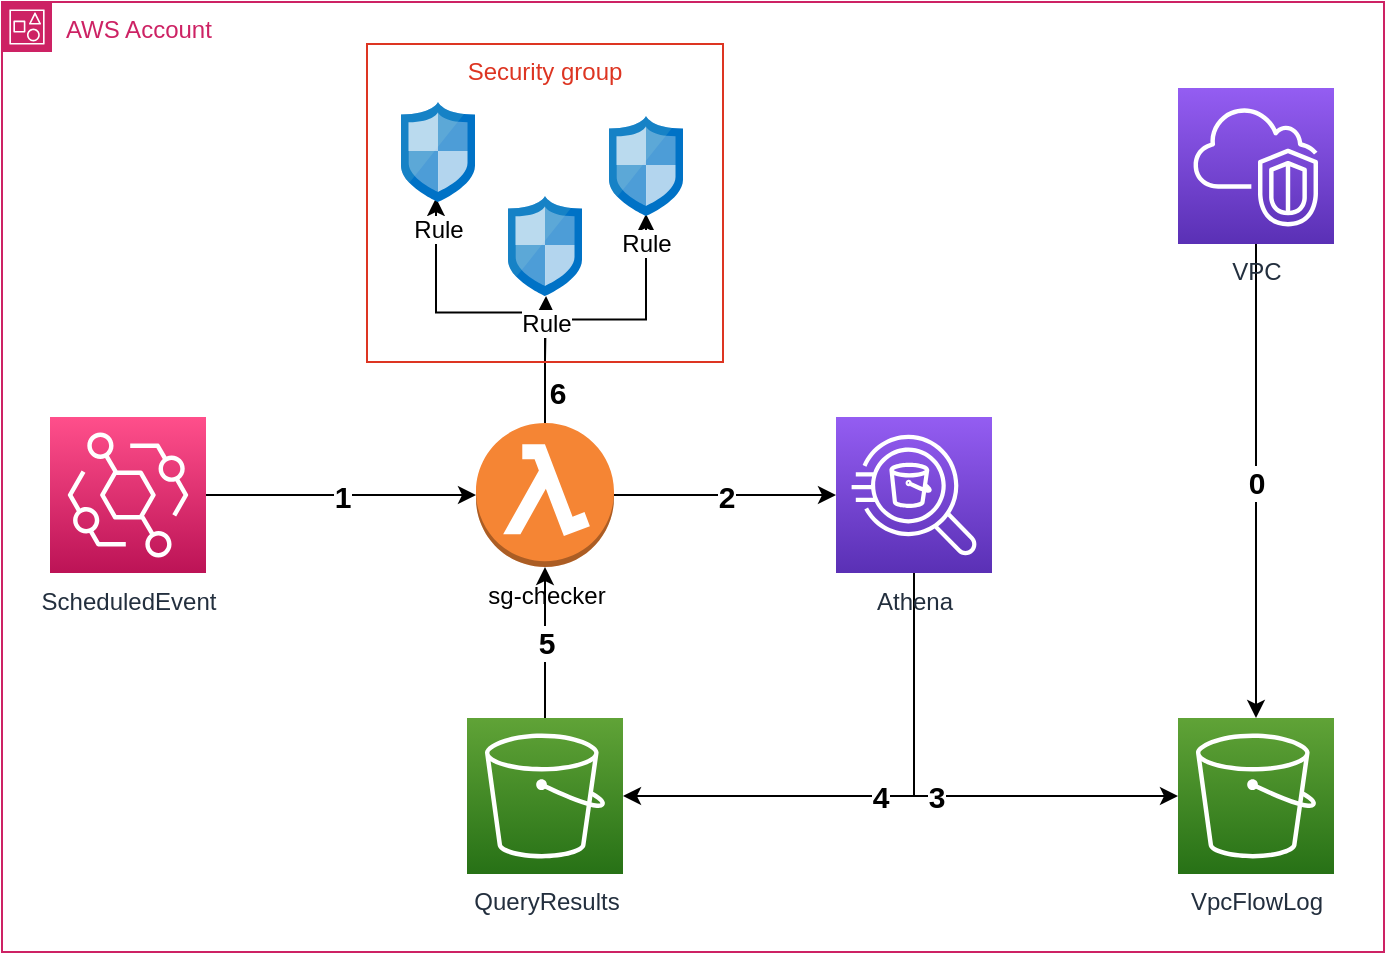 <mxfile version="20.2.3" type="device"><diagram id="7Amwy5Ajc_FEA1E3dTSn" name="페이지-1"><mxGraphModel dx="1316" dy="1212" grid="0" gridSize="10" guides="1" tooltips="1" connect="1" arrows="1" fold="1" page="0" pageScale="1" pageWidth="827" pageHeight="1169" math="0" shadow="0"><root><mxCell id="0"/><mxCell id="1" parent="0"/><mxCell id="YpuledbVhSqiQzx7bcsY-1" value="AWS Account" style="points=[[0,0],[0.25,0],[0.5,0],[0.75,0],[1,0],[1,0.25],[1,0.5],[1,0.75],[1,1],[0.75,1],[0.5,1],[0.25,1],[0,1],[0,0.75],[0,0.5],[0,0.25]];outlineConnect=0;gradientColor=none;html=1;whiteSpace=wrap;fontSize=12;fontStyle=0;container=1;pointerEvents=0;collapsible=0;recursiveResize=0;shape=mxgraph.aws4.group;grIcon=mxgraph.aws4.group_account;strokeColor=#CD2264;fillColor=none;verticalAlign=top;align=left;spacingLeft=30;fontColor=#CD2264;dashed=0;" vertex="1" parent="1"><mxGeometry x="228" y="308" width="691" height="475" as="geometry"/></mxCell><mxCell id="YpuledbVhSqiQzx7bcsY-20" value="3" style="edgeStyle=orthogonalEdgeStyle;rounded=0;orthogonalLoop=1;jettySize=auto;html=1;exitX=0.5;exitY=1;exitDx=0;exitDy=0;exitPerimeter=0;entryX=0;entryY=0.5;entryDx=0;entryDy=0;entryPerimeter=0;fontSize=15;fontStyle=1" edge="1" parent="YpuledbVhSqiQzx7bcsY-1" source="YpuledbVhSqiQzx7bcsY-3" target="YpuledbVhSqiQzx7bcsY-5"><mxGeometry relative="1" as="geometry"/></mxCell><mxCell id="YpuledbVhSqiQzx7bcsY-21" value="4" style="edgeStyle=orthogonalEdgeStyle;rounded=0;orthogonalLoop=1;jettySize=auto;html=1;exitX=0.5;exitY=1;exitDx=0;exitDy=0;exitPerimeter=0;entryX=1;entryY=0.5;entryDx=0;entryDy=0;entryPerimeter=0;fontSize=15;fontStyle=1" edge="1" parent="YpuledbVhSqiQzx7bcsY-1" source="YpuledbVhSqiQzx7bcsY-3" target="YpuledbVhSqiQzx7bcsY-4"><mxGeometry relative="1" as="geometry"/></mxCell><mxCell id="YpuledbVhSqiQzx7bcsY-3" value="Athena" style="sketch=0;points=[[0,0,0],[0.25,0,0],[0.5,0,0],[0.75,0,0],[1,0,0],[0,1,0],[0.25,1,0],[0.5,1,0],[0.75,1,0],[1,1,0],[0,0.25,0],[0,0.5,0],[0,0.75,0],[1,0.25,0],[1,0.5,0],[1,0.75,0]];outlineConnect=0;fontColor=#232F3E;gradientColor=#945DF2;gradientDirection=north;fillColor=#5A30B5;strokeColor=#ffffff;dashed=0;verticalLabelPosition=bottom;verticalAlign=top;align=center;html=1;fontSize=12;fontStyle=0;aspect=fixed;shape=mxgraph.aws4.resourceIcon;resIcon=mxgraph.aws4.athena;" vertex="1" parent="YpuledbVhSqiQzx7bcsY-1"><mxGeometry x="417" y="207.5" width="78" height="78" as="geometry"/></mxCell><mxCell id="YpuledbVhSqiQzx7bcsY-22" value="5" style="edgeStyle=orthogonalEdgeStyle;rounded=0;orthogonalLoop=1;jettySize=auto;html=1;entryX=0.5;entryY=1;entryDx=0;entryDy=0;entryPerimeter=0;fontSize=15;fontStyle=1" edge="1" parent="YpuledbVhSqiQzx7bcsY-1" source="YpuledbVhSqiQzx7bcsY-4" target="YpuledbVhSqiQzx7bcsY-2"><mxGeometry relative="1" as="geometry"/></mxCell><mxCell id="YpuledbVhSqiQzx7bcsY-4" value="QueryResults" style="sketch=0;points=[[0,0,0],[0.25,0,0],[0.5,0,0],[0.75,0,0],[1,0,0],[0,1,0],[0.25,1,0],[0.5,1,0],[0.75,1,0],[1,1,0],[0,0.25,0],[0,0.5,0],[0,0.75,0],[1,0.25,0],[1,0.5,0],[1,0.75,0]];outlineConnect=0;fontColor=#232F3E;gradientColor=#60A337;gradientDirection=north;fillColor=#277116;strokeColor=#ffffff;dashed=0;verticalLabelPosition=bottom;verticalAlign=top;align=center;html=1;fontSize=12;fontStyle=0;aspect=fixed;shape=mxgraph.aws4.resourceIcon;resIcon=mxgraph.aws4.s3;" vertex="1" parent="YpuledbVhSqiQzx7bcsY-1"><mxGeometry x="232.5" y="358" width="78" height="78" as="geometry"/></mxCell><mxCell id="YpuledbVhSqiQzx7bcsY-5" value="VpcFlowLog" style="sketch=0;points=[[0,0,0],[0.25,0,0],[0.5,0,0],[0.75,0,0],[1,0,0],[0,1,0],[0.25,1,0],[0.5,1,0],[0.75,1,0],[1,1,0],[0,0.25,0],[0,0.5,0],[0,0.75,0],[1,0.25,0],[1,0.5,0],[1,0.75,0]];outlineConnect=0;fontColor=#232F3E;gradientColor=#60A337;gradientDirection=north;fillColor=#277116;strokeColor=#ffffff;dashed=0;verticalLabelPosition=bottom;verticalAlign=top;align=center;html=1;fontSize=12;fontStyle=0;aspect=fixed;shape=mxgraph.aws4.resourceIcon;resIcon=mxgraph.aws4.s3;" vertex="1" parent="YpuledbVhSqiQzx7bcsY-1"><mxGeometry x="588" y="358" width="78" height="78" as="geometry"/></mxCell><mxCell id="YpuledbVhSqiQzx7bcsY-12" value="0" style="edgeStyle=orthogonalEdgeStyle;rounded=0;orthogonalLoop=1;jettySize=auto;html=1;entryX=0.5;entryY=0;entryDx=0;entryDy=0;entryPerimeter=0;fontSize=15;fontStyle=1" edge="1" parent="YpuledbVhSqiQzx7bcsY-1" source="YpuledbVhSqiQzx7bcsY-6" target="YpuledbVhSqiQzx7bcsY-5"><mxGeometry relative="1" as="geometry"/></mxCell><mxCell id="YpuledbVhSqiQzx7bcsY-6" value="VPC" style="sketch=0;points=[[0,0,0],[0.25,0,0],[0.5,0,0],[0.75,0,0],[1,0,0],[0,1,0],[0.25,1,0],[0.5,1,0],[0.75,1,0],[1,1,0],[0,0.25,0],[0,0.5,0],[0,0.75,0],[1,0.25,0],[1,0.5,0],[1,0.75,0]];outlineConnect=0;fontColor=#232F3E;gradientColor=#945DF2;gradientDirection=north;fillColor=#5A30B5;strokeColor=#ffffff;dashed=0;verticalLabelPosition=bottom;verticalAlign=top;align=center;html=1;fontSize=12;fontStyle=0;aspect=fixed;shape=mxgraph.aws4.resourceIcon;resIcon=mxgraph.aws4.vpc;" vertex="1" parent="YpuledbVhSqiQzx7bcsY-1"><mxGeometry x="588" y="43" width="78" height="78" as="geometry"/></mxCell><mxCell id="YpuledbVhSqiQzx7bcsY-17" value="1" style="edgeStyle=orthogonalEdgeStyle;rounded=0;orthogonalLoop=1;jettySize=auto;html=1;entryX=0;entryY=0.5;entryDx=0;entryDy=0;entryPerimeter=0;fontSize=15;fontStyle=1" edge="1" parent="YpuledbVhSqiQzx7bcsY-1" source="YpuledbVhSqiQzx7bcsY-7" target="YpuledbVhSqiQzx7bcsY-2"><mxGeometry relative="1" as="geometry"/></mxCell><mxCell id="YpuledbVhSqiQzx7bcsY-7" value="ScheduledEvent" style="sketch=0;points=[[0,0,0],[0.25,0,0],[0.5,0,0],[0.75,0,0],[1,0,0],[0,1,0],[0.25,1,0],[0.5,1,0],[0.75,1,0],[1,1,0],[0,0.25,0],[0,0.5,0],[0,0.75,0],[1,0.25,0],[1,0.5,0],[1,0.75,0]];outlineConnect=0;fontColor=#232F3E;gradientColor=#FF4F8B;gradientDirection=north;fillColor=#BC1356;strokeColor=#ffffff;dashed=0;verticalLabelPosition=bottom;verticalAlign=top;align=center;html=1;fontSize=12;fontStyle=0;aspect=fixed;shape=mxgraph.aws4.resourceIcon;resIcon=mxgraph.aws4.eventbridge;" vertex="1" parent="YpuledbVhSqiQzx7bcsY-1"><mxGeometry x="24" y="207.5" width="78" height="78" as="geometry"/></mxCell><mxCell id="YpuledbVhSqiQzx7bcsY-18" value="2" style="edgeStyle=orthogonalEdgeStyle;rounded=0;orthogonalLoop=1;jettySize=auto;html=1;entryX=0;entryY=0.5;entryDx=0;entryDy=0;entryPerimeter=0;fontSize=15;fontStyle=1" edge="1" parent="YpuledbVhSqiQzx7bcsY-1" source="YpuledbVhSqiQzx7bcsY-2" target="YpuledbVhSqiQzx7bcsY-3"><mxGeometry relative="1" as="geometry"/></mxCell><mxCell id="YpuledbVhSqiQzx7bcsY-23" style="edgeStyle=orthogonalEdgeStyle;rounded=0;orthogonalLoop=1;jettySize=auto;html=1;entryX=0.514;entryY=1;entryDx=0;entryDy=0;entryPerimeter=0;" edge="1" parent="YpuledbVhSqiQzx7bcsY-1" source="YpuledbVhSqiQzx7bcsY-2" target="YpuledbVhSqiQzx7bcsY-16"><mxGeometry relative="1" as="geometry"/></mxCell><mxCell id="YpuledbVhSqiQzx7bcsY-24" style="edgeStyle=orthogonalEdgeStyle;rounded=0;orthogonalLoop=1;jettySize=auto;html=1;entryX=0.5;entryY=0.98;entryDx=0;entryDy=0;entryPerimeter=0;" edge="1" parent="YpuledbVhSqiQzx7bcsY-1" source="YpuledbVhSqiQzx7bcsY-2" target="YpuledbVhSqiQzx7bcsY-15"><mxGeometry relative="1" as="geometry"/></mxCell><mxCell id="YpuledbVhSqiQzx7bcsY-25" style="edgeStyle=orthogonalEdgeStyle;rounded=0;orthogonalLoop=1;jettySize=auto;html=1;exitX=0.5;exitY=0;exitDx=0;exitDy=0;exitPerimeter=0;entryX=0.473;entryY=0.96;entryDx=0;entryDy=0;entryPerimeter=0;" edge="1" parent="YpuledbVhSqiQzx7bcsY-1" source="YpuledbVhSqiQzx7bcsY-2" target="YpuledbVhSqiQzx7bcsY-14"><mxGeometry relative="1" as="geometry"/></mxCell><mxCell id="YpuledbVhSqiQzx7bcsY-2" value="sg-checker" style="outlineConnect=0;dashed=0;verticalLabelPosition=bottom;verticalAlign=top;align=center;html=1;shape=mxgraph.aws3.lambda_function;fillColor=#F58534;gradientColor=none;" vertex="1" parent="YpuledbVhSqiQzx7bcsY-1"><mxGeometry x="237" y="210.5" width="69" height="72" as="geometry"/></mxCell><mxCell id="YpuledbVhSqiQzx7bcsY-13" value="Security group" style="fillColor=none;strokeColor=#DD3522;verticalAlign=top;fontStyle=0;fontColor=#DD3522;" vertex="1" parent="YpuledbVhSqiQzx7bcsY-1"><mxGeometry x="182.5" y="21" width="178" height="159" as="geometry"/></mxCell><mxCell id="YpuledbVhSqiQzx7bcsY-14" value="Rule" style="sketch=0;aspect=fixed;html=1;points=[];align=center;image;fontSize=12;image=img/lib/mscae/Network_Security_Groups_Classic.svg;" vertex="1" parent="YpuledbVhSqiQzx7bcsY-1"><mxGeometry x="199.5" y="50" width="37" height="50" as="geometry"/></mxCell><mxCell id="YpuledbVhSqiQzx7bcsY-15" value="Rule" style="sketch=0;aspect=fixed;html=1;points=[];align=center;image;fontSize=12;image=img/lib/mscae/Network_Security_Groups_Classic.svg;" vertex="1" parent="YpuledbVhSqiQzx7bcsY-1"><mxGeometry x="303.5" y="57" width="37" height="50" as="geometry"/></mxCell><mxCell id="YpuledbVhSqiQzx7bcsY-16" value="Rule" style="sketch=0;aspect=fixed;html=1;points=[];align=center;image;fontSize=12;image=img/lib/mscae/Network_Security_Groups_Classic.svg;" vertex="1" parent="YpuledbVhSqiQzx7bcsY-1"><mxGeometry x="253" y="97" width="37" height="50" as="geometry"/></mxCell><mxCell id="YpuledbVhSqiQzx7bcsY-28" value="6" style="text;html=1;strokeColor=none;fillColor=none;align=center;verticalAlign=middle;whiteSpace=wrap;rounded=0;fontSize=15;fontStyle=1" vertex="1" parent="YpuledbVhSqiQzx7bcsY-1"><mxGeometry x="248" y="180" width="60" height="30" as="geometry"/></mxCell></root></mxGraphModel></diagram></mxfile>